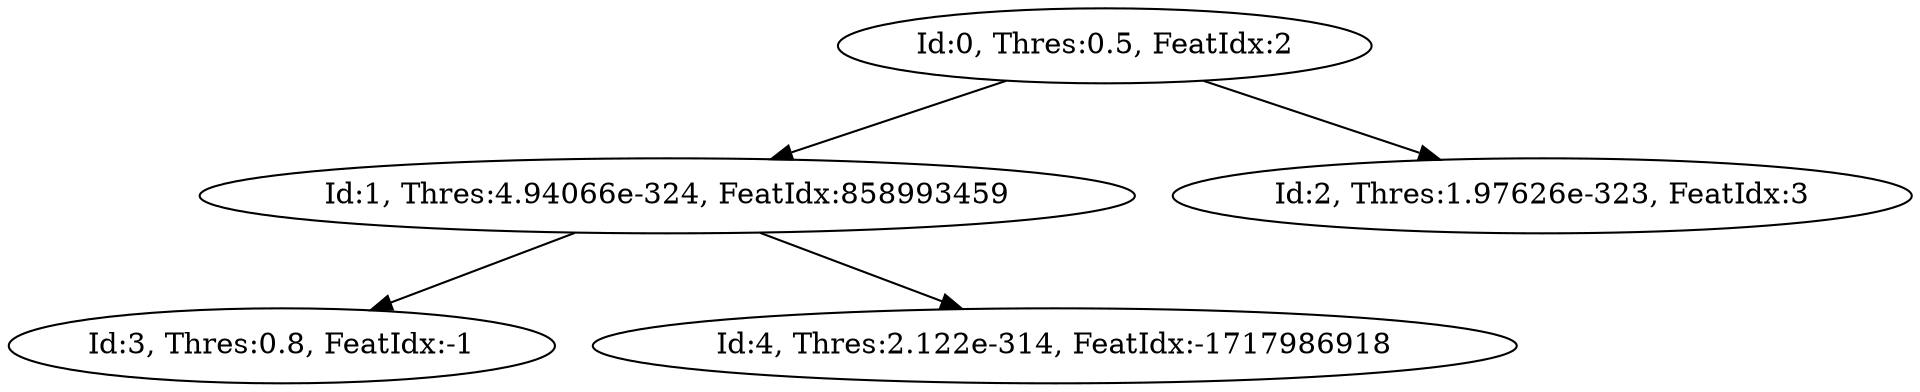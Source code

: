 digraph {
	"node0" [ label = "Id:0, Thres:0.5, FeatIdx:2"];
	"node1" [ label = "Id:1, Thres:4.94066e-324, FeatIdx:858993459"];
	"node0" -> "node1";
	"node2" [ label = "Id:2, Thres:1.97626e-323, FeatIdx:3"];
	"node0" -> "node2";
	"node3" [ label = "Id:3, Thres:0.8, FeatIdx:-1"];
	"node1" -> "node3";
	"node4" [ label = "Id:4, Thres:2.122e-314, FeatIdx:-1717986918"];
	"node1" -> "node4";
}
